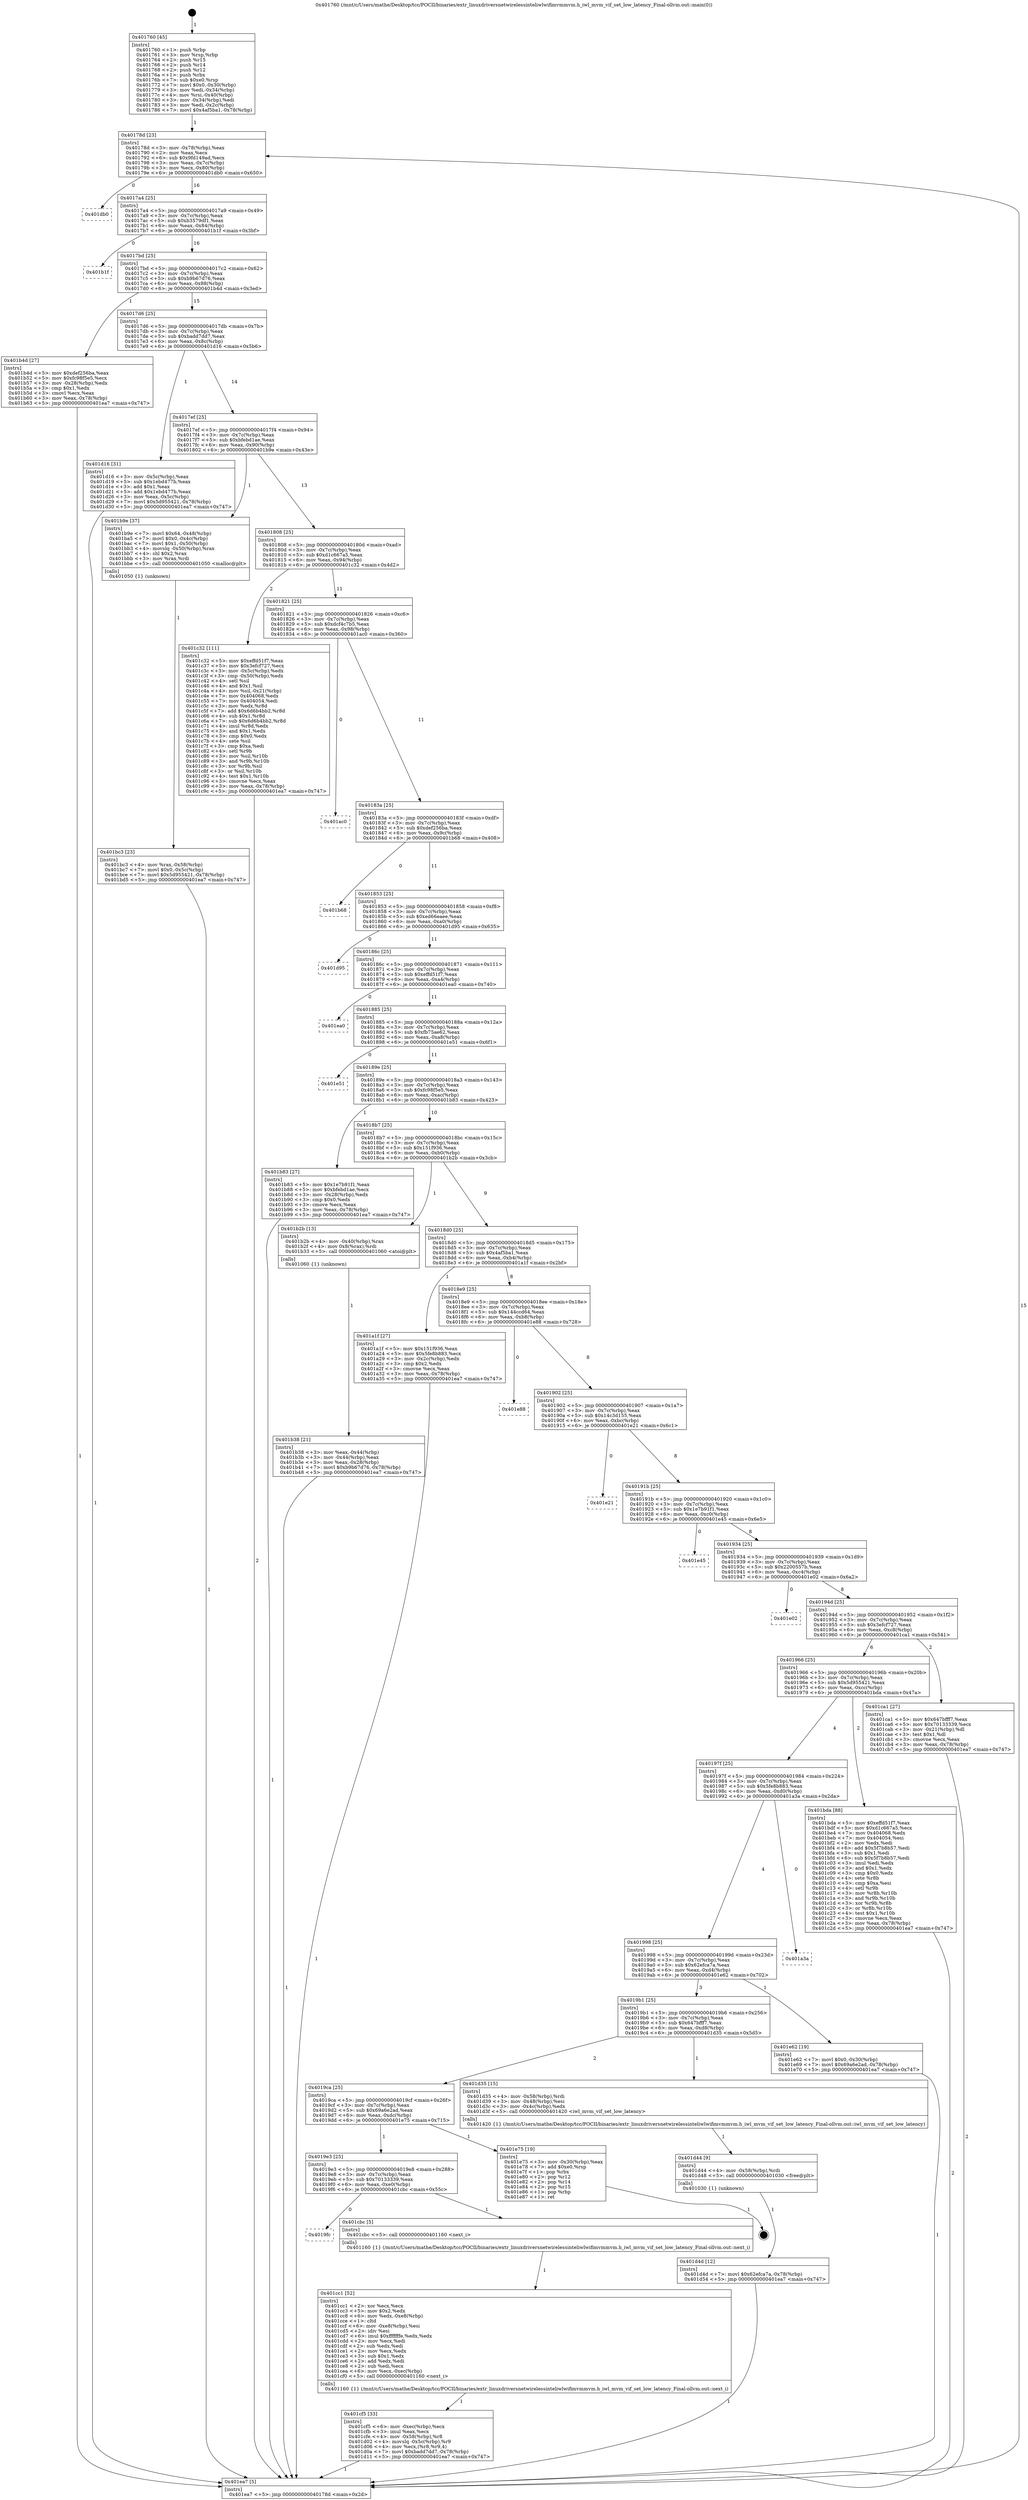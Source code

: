 digraph "0x401760" {
  label = "0x401760 (/mnt/c/Users/mathe/Desktop/tcc/POCII/binaries/extr_linuxdriversnetwirelessinteliwlwifimvmmvm.h_iwl_mvm_vif_set_low_latency_Final-ollvm.out::main(0))"
  labelloc = "t"
  node[shape=record]

  Entry [label="",width=0.3,height=0.3,shape=circle,fillcolor=black,style=filled]
  "0x40178d" [label="{
     0x40178d [23]\l
     | [instrs]\l
     &nbsp;&nbsp;0x40178d \<+3\>: mov -0x78(%rbp),%eax\l
     &nbsp;&nbsp;0x401790 \<+2\>: mov %eax,%ecx\l
     &nbsp;&nbsp;0x401792 \<+6\>: sub $0x9fd149ad,%ecx\l
     &nbsp;&nbsp;0x401798 \<+3\>: mov %eax,-0x7c(%rbp)\l
     &nbsp;&nbsp;0x40179b \<+3\>: mov %ecx,-0x80(%rbp)\l
     &nbsp;&nbsp;0x40179e \<+6\>: je 0000000000401db0 \<main+0x650\>\l
  }"]
  "0x401db0" [label="{
     0x401db0\l
  }", style=dashed]
  "0x4017a4" [label="{
     0x4017a4 [25]\l
     | [instrs]\l
     &nbsp;&nbsp;0x4017a4 \<+5\>: jmp 00000000004017a9 \<main+0x49\>\l
     &nbsp;&nbsp;0x4017a9 \<+3\>: mov -0x7c(%rbp),%eax\l
     &nbsp;&nbsp;0x4017ac \<+5\>: sub $0xb3579df1,%eax\l
     &nbsp;&nbsp;0x4017b1 \<+6\>: mov %eax,-0x84(%rbp)\l
     &nbsp;&nbsp;0x4017b7 \<+6\>: je 0000000000401b1f \<main+0x3bf\>\l
  }"]
  Exit [label="",width=0.3,height=0.3,shape=circle,fillcolor=black,style=filled,peripheries=2]
  "0x401b1f" [label="{
     0x401b1f\l
  }", style=dashed]
  "0x4017bd" [label="{
     0x4017bd [25]\l
     | [instrs]\l
     &nbsp;&nbsp;0x4017bd \<+5\>: jmp 00000000004017c2 \<main+0x62\>\l
     &nbsp;&nbsp;0x4017c2 \<+3\>: mov -0x7c(%rbp),%eax\l
     &nbsp;&nbsp;0x4017c5 \<+5\>: sub $0xb9b67d76,%eax\l
     &nbsp;&nbsp;0x4017ca \<+6\>: mov %eax,-0x88(%rbp)\l
     &nbsp;&nbsp;0x4017d0 \<+6\>: je 0000000000401b4d \<main+0x3ed\>\l
  }"]
  "0x401d4d" [label="{
     0x401d4d [12]\l
     | [instrs]\l
     &nbsp;&nbsp;0x401d4d \<+7\>: movl $0x62efca7a,-0x78(%rbp)\l
     &nbsp;&nbsp;0x401d54 \<+5\>: jmp 0000000000401ea7 \<main+0x747\>\l
  }"]
  "0x401b4d" [label="{
     0x401b4d [27]\l
     | [instrs]\l
     &nbsp;&nbsp;0x401b4d \<+5\>: mov $0xdef256ba,%eax\l
     &nbsp;&nbsp;0x401b52 \<+5\>: mov $0xfc98f5e5,%ecx\l
     &nbsp;&nbsp;0x401b57 \<+3\>: mov -0x28(%rbp),%edx\l
     &nbsp;&nbsp;0x401b5a \<+3\>: cmp $0x1,%edx\l
     &nbsp;&nbsp;0x401b5d \<+3\>: cmovl %ecx,%eax\l
     &nbsp;&nbsp;0x401b60 \<+3\>: mov %eax,-0x78(%rbp)\l
     &nbsp;&nbsp;0x401b63 \<+5\>: jmp 0000000000401ea7 \<main+0x747\>\l
  }"]
  "0x4017d6" [label="{
     0x4017d6 [25]\l
     | [instrs]\l
     &nbsp;&nbsp;0x4017d6 \<+5\>: jmp 00000000004017db \<main+0x7b\>\l
     &nbsp;&nbsp;0x4017db \<+3\>: mov -0x7c(%rbp),%eax\l
     &nbsp;&nbsp;0x4017de \<+5\>: sub $0xbadd7dd7,%eax\l
     &nbsp;&nbsp;0x4017e3 \<+6\>: mov %eax,-0x8c(%rbp)\l
     &nbsp;&nbsp;0x4017e9 \<+6\>: je 0000000000401d16 \<main+0x5b6\>\l
  }"]
  "0x401d44" [label="{
     0x401d44 [9]\l
     | [instrs]\l
     &nbsp;&nbsp;0x401d44 \<+4\>: mov -0x58(%rbp),%rdi\l
     &nbsp;&nbsp;0x401d48 \<+5\>: call 0000000000401030 \<free@plt\>\l
     | [calls]\l
     &nbsp;&nbsp;0x401030 \{1\} (unknown)\l
  }"]
  "0x401d16" [label="{
     0x401d16 [31]\l
     | [instrs]\l
     &nbsp;&nbsp;0x401d16 \<+3\>: mov -0x5c(%rbp),%eax\l
     &nbsp;&nbsp;0x401d19 \<+5\>: sub $0x1ebd477b,%eax\l
     &nbsp;&nbsp;0x401d1e \<+3\>: add $0x1,%eax\l
     &nbsp;&nbsp;0x401d21 \<+5\>: add $0x1ebd477b,%eax\l
     &nbsp;&nbsp;0x401d26 \<+3\>: mov %eax,-0x5c(%rbp)\l
     &nbsp;&nbsp;0x401d29 \<+7\>: movl $0x5d955421,-0x78(%rbp)\l
     &nbsp;&nbsp;0x401d30 \<+5\>: jmp 0000000000401ea7 \<main+0x747\>\l
  }"]
  "0x4017ef" [label="{
     0x4017ef [25]\l
     | [instrs]\l
     &nbsp;&nbsp;0x4017ef \<+5\>: jmp 00000000004017f4 \<main+0x94\>\l
     &nbsp;&nbsp;0x4017f4 \<+3\>: mov -0x7c(%rbp),%eax\l
     &nbsp;&nbsp;0x4017f7 \<+5\>: sub $0xbfebd1ae,%eax\l
     &nbsp;&nbsp;0x4017fc \<+6\>: mov %eax,-0x90(%rbp)\l
     &nbsp;&nbsp;0x401802 \<+6\>: je 0000000000401b9e \<main+0x43e\>\l
  }"]
  "0x401cf5" [label="{
     0x401cf5 [33]\l
     | [instrs]\l
     &nbsp;&nbsp;0x401cf5 \<+6\>: mov -0xec(%rbp),%ecx\l
     &nbsp;&nbsp;0x401cfb \<+3\>: imul %eax,%ecx\l
     &nbsp;&nbsp;0x401cfe \<+4\>: mov -0x58(%rbp),%r8\l
     &nbsp;&nbsp;0x401d02 \<+4\>: movslq -0x5c(%rbp),%r9\l
     &nbsp;&nbsp;0x401d06 \<+4\>: mov %ecx,(%r8,%r9,4)\l
     &nbsp;&nbsp;0x401d0a \<+7\>: movl $0xbadd7dd7,-0x78(%rbp)\l
     &nbsp;&nbsp;0x401d11 \<+5\>: jmp 0000000000401ea7 \<main+0x747\>\l
  }"]
  "0x401b9e" [label="{
     0x401b9e [37]\l
     | [instrs]\l
     &nbsp;&nbsp;0x401b9e \<+7\>: movl $0x64,-0x48(%rbp)\l
     &nbsp;&nbsp;0x401ba5 \<+7\>: movl $0x0,-0x4c(%rbp)\l
     &nbsp;&nbsp;0x401bac \<+7\>: movl $0x1,-0x50(%rbp)\l
     &nbsp;&nbsp;0x401bb3 \<+4\>: movslq -0x50(%rbp),%rax\l
     &nbsp;&nbsp;0x401bb7 \<+4\>: shl $0x2,%rax\l
     &nbsp;&nbsp;0x401bbb \<+3\>: mov %rax,%rdi\l
     &nbsp;&nbsp;0x401bbe \<+5\>: call 0000000000401050 \<malloc@plt\>\l
     | [calls]\l
     &nbsp;&nbsp;0x401050 \{1\} (unknown)\l
  }"]
  "0x401808" [label="{
     0x401808 [25]\l
     | [instrs]\l
     &nbsp;&nbsp;0x401808 \<+5\>: jmp 000000000040180d \<main+0xad\>\l
     &nbsp;&nbsp;0x40180d \<+3\>: mov -0x7c(%rbp),%eax\l
     &nbsp;&nbsp;0x401810 \<+5\>: sub $0xd1c667a5,%eax\l
     &nbsp;&nbsp;0x401815 \<+6\>: mov %eax,-0x94(%rbp)\l
     &nbsp;&nbsp;0x40181b \<+6\>: je 0000000000401c32 \<main+0x4d2\>\l
  }"]
  "0x401cc1" [label="{
     0x401cc1 [52]\l
     | [instrs]\l
     &nbsp;&nbsp;0x401cc1 \<+2\>: xor %ecx,%ecx\l
     &nbsp;&nbsp;0x401cc3 \<+5\>: mov $0x2,%edx\l
     &nbsp;&nbsp;0x401cc8 \<+6\>: mov %edx,-0xe8(%rbp)\l
     &nbsp;&nbsp;0x401cce \<+1\>: cltd\l
     &nbsp;&nbsp;0x401ccf \<+6\>: mov -0xe8(%rbp),%esi\l
     &nbsp;&nbsp;0x401cd5 \<+2\>: idiv %esi\l
     &nbsp;&nbsp;0x401cd7 \<+6\>: imul $0xfffffffe,%edx,%edx\l
     &nbsp;&nbsp;0x401cdd \<+2\>: mov %ecx,%edi\l
     &nbsp;&nbsp;0x401cdf \<+2\>: sub %edx,%edi\l
     &nbsp;&nbsp;0x401ce1 \<+2\>: mov %ecx,%edx\l
     &nbsp;&nbsp;0x401ce3 \<+3\>: sub $0x1,%edx\l
     &nbsp;&nbsp;0x401ce6 \<+2\>: add %edx,%edi\l
     &nbsp;&nbsp;0x401ce8 \<+2\>: sub %edi,%ecx\l
     &nbsp;&nbsp;0x401cea \<+6\>: mov %ecx,-0xec(%rbp)\l
     &nbsp;&nbsp;0x401cf0 \<+5\>: call 0000000000401160 \<next_i\>\l
     | [calls]\l
     &nbsp;&nbsp;0x401160 \{1\} (/mnt/c/Users/mathe/Desktop/tcc/POCII/binaries/extr_linuxdriversnetwirelessinteliwlwifimvmmvm.h_iwl_mvm_vif_set_low_latency_Final-ollvm.out::next_i)\l
  }"]
  "0x401c32" [label="{
     0x401c32 [111]\l
     | [instrs]\l
     &nbsp;&nbsp;0x401c32 \<+5\>: mov $0xeffd51f7,%eax\l
     &nbsp;&nbsp;0x401c37 \<+5\>: mov $0x3efcf727,%ecx\l
     &nbsp;&nbsp;0x401c3c \<+3\>: mov -0x5c(%rbp),%edx\l
     &nbsp;&nbsp;0x401c3f \<+3\>: cmp -0x50(%rbp),%edx\l
     &nbsp;&nbsp;0x401c42 \<+4\>: setl %sil\l
     &nbsp;&nbsp;0x401c46 \<+4\>: and $0x1,%sil\l
     &nbsp;&nbsp;0x401c4a \<+4\>: mov %sil,-0x21(%rbp)\l
     &nbsp;&nbsp;0x401c4e \<+7\>: mov 0x404068,%edx\l
     &nbsp;&nbsp;0x401c55 \<+7\>: mov 0x404054,%edi\l
     &nbsp;&nbsp;0x401c5c \<+3\>: mov %edx,%r8d\l
     &nbsp;&nbsp;0x401c5f \<+7\>: add $0x6d6b4bb2,%r8d\l
     &nbsp;&nbsp;0x401c66 \<+4\>: sub $0x1,%r8d\l
     &nbsp;&nbsp;0x401c6a \<+7\>: sub $0x6d6b4bb2,%r8d\l
     &nbsp;&nbsp;0x401c71 \<+4\>: imul %r8d,%edx\l
     &nbsp;&nbsp;0x401c75 \<+3\>: and $0x1,%edx\l
     &nbsp;&nbsp;0x401c78 \<+3\>: cmp $0x0,%edx\l
     &nbsp;&nbsp;0x401c7b \<+4\>: sete %sil\l
     &nbsp;&nbsp;0x401c7f \<+3\>: cmp $0xa,%edi\l
     &nbsp;&nbsp;0x401c82 \<+4\>: setl %r9b\l
     &nbsp;&nbsp;0x401c86 \<+3\>: mov %sil,%r10b\l
     &nbsp;&nbsp;0x401c89 \<+3\>: and %r9b,%r10b\l
     &nbsp;&nbsp;0x401c8c \<+3\>: xor %r9b,%sil\l
     &nbsp;&nbsp;0x401c8f \<+3\>: or %sil,%r10b\l
     &nbsp;&nbsp;0x401c92 \<+4\>: test $0x1,%r10b\l
     &nbsp;&nbsp;0x401c96 \<+3\>: cmovne %ecx,%eax\l
     &nbsp;&nbsp;0x401c99 \<+3\>: mov %eax,-0x78(%rbp)\l
     &nbsp;&nbsp;0x401c9c \<+5\>: jmp 0000000000401ea7 \<main+0x747\>\l
  }"]
  "0x401821" [label="{
     0x401821 [25]\l
     | [instrs]\l
     &nbsp;&nbsp;0x401821 \<+5\>: jmp 0000000000401826 \<main+0xc6\>\l
     &nbsp;&nbsp;0x401826 \<+3\>: mov -0x7c(%rbp),%eax\l
     &nbsp;&nbsp;0x401829 \<+5\>: sub $0xdcf4c7b5,%eax\l
     &nbsp;&nbsp;0x40182e \<+6\>: mov %eax,-0x98(%rbp)\l
     &nbsp;&nbsp;0x401834 \<+6\>: je 0000000000401ac0 \<main+0x360\>\l
  }"]
  "0x4019fc" [label="{
     0x4019fc\l
  }", style=dashed]
  "0x401ac0" [label="{
     0x401ac0\l
  }", style=dashed]
  "0x40183a" [label="{
     0x40183a [25]\l
     | [instrs]\l
     &nbsp;&nbsp;0x40183a \<+5\>: jmp 000000000040183f \<main+0xdf\>\l
     &nbsp;&nbsp;0x40183f \<+3\>: mov -0x7c(%rbp),%eax\l
     &nbsp;&nbsp;0x401842 \<+5\>: sub $0xdef256ba,%eax\l
     &nbsp;&nbsp;0x401847 \<+6\>: mov %eax,-0x9c(%rbp)\l
     &nbsp;&nbsp;0x40184d \<+6\>: je 0000000000401b68 \<main+0x408\>\l
  }"]
  "0x401cbc" [label="{
     0x401cbc [5]\l
     | [instrs]\l
     &nbsp;&nbsp;0x401cbc \<+5\>: call 0000000000401160 \<next_i\>\l
     | [calls]\l
     &nbsp;&nbsp;0x401160 \{1\} (/mnt/c/Users/mathe/Desktop/tcc/POCII/binaries/extr_linuxdriversnetwirelessinteliwlwifimvmmvm.h_iwl_mvm_vif_set_low_latency_Final-ollvm.out::next_i)\l
  }"]
  "0x401b68" [label="{
     0x401b68\l
  }", style=dashed]
  "0x401853" [label="{
     0x401853 [25]\l
     | [instrs]\l
     &nbsp;&nbsp;0x401853 \<+5\>: jmp 0000000000401858 \<main+0xf8\>\l
     &nbsp;&nbsp;0x401858 \<+3\>: mov -0x7c(%rbp),%eax\l
     &nbsp;&nbsp;0x40185b \<+5\>: sub $0xed66eaee,%eax\l
     &nbsp;&nbsp;0x401860 \<+6\>: mov %eax,-0xa0(%rbp)\l
     &nbsp;&nbsp;0x401866 \<+6\>: je 0000000000401d95 \<main+0x635\>\l
  }"]
  "0x4019e3" [label="{
     0x4019e3 [25]\l
     | [instrs]\l
     &nbsp;&nbsp;0x4019e3 \<+5\>: jmp 00000000004019e8 \<main+0x288\>\l
     &nbsp;&nbsp;0x4019e8 \<+3\>: mov -0x7c(%rbp),%eax\l
     &nbsp;&nbsp;0x4019eb \<+5\>: sub $0x70133339,%eax\l
     &nbsp;&nbsp;0x4019f0 \<+6\>: mov %eax,-0xe0(%rbp)\l
     &nbsp;&nbsp;0x4019f6 \<+6\>: je 0000000000401cbc \<main+0x55c\>\l
  }"]
  "0x401d95" [label="{
     0x401d95\l
  }", style=dashed]
  "0x40186c" [label="{
     0x40186c [25]\l
     | [instrs]\l
     &nbsp;&nbsp;0x40186c \<+5\>: jmp 0000000000401871 \<main+0x111\>\l
     &nbsp;&nbsp;0x401871 \<+3\>: mov -0x7c(%rbp),%eax\l
     &nbsp;&nbsp;0x401874 \<+5\>: sub $0xeffd51f7,%eax\l
     &nbsp;&nbsp;0x401879 \<+6\>: mov %eax,-0xa4(%rbp)\l
     &nbsp;&nbsp;0x40187f \<+6\>: je 0000000000401ea0 \<main+0x740\>\l
  }"]
  "0x401e75" [label="{
     0x401e75 [19]\l
     | [instrs]\l
     &nbsp;&nbsp;0x401e75 \<+3\>: mov -0x30(%rbp),%eax\l
     &nbsp;&nbsp;0x401e78 \<+7\>: add $0xe0,%rsp\l
     &nbsp;&nbsp;0x401e7f \<+1\>: pop %rbx\l
     &nbsp;&nbsp;0x401e80 \<+2\>: pop %r12\l
     &nbsp;&nbsp;0x401e82 \<+2\>: pop %r14\l
     &nbsp;&nbsp;0x401e84 \<+2\>: pop %r15\l
     &nbsp;&nbsp;0x401e86 \<+1\>: pop %rbp\l
     &nbsp;&nbsp;0x401e87 \<+1\>: ret\l
  }"]
  "0x401ea0" [label="{
     0x401ea0\l
  }", style=dashed]
  "0x401885" [label="{
     0x401885 [25]\l
     | [instrs]\l
     &nbsp;&nbsp;0x401885 \<+5\>: jmp 000000000040188a \<main+0x12a\>\l
     &nbsp;&nbsp;0x40188a \<+3\>: mov -0x7c(%rbp),%eax\l
     &nbsp;&nbsp;0x40188d \<+5\>: sub $0xfb75ae62,%eax\l
     &nbsp;&nbsp;0x401892 \<+6\>: mov %eax,-0xa8(%rbp)\l
     &nbsp;&nbsp;0x401898 \<+6\>: je 0000000000401e51 \<main+0x6f1\>\l
  }"]
  "0x4019ca" [label="{
     0x4019ca [25]\l
     | [instrs]\l
     &nbsp;&nbsp;0x4019ca \<+5\>: jmp 00000000004019cf \<main+0x26f\>\l
     &nbsp;&nbsp;0x4019cf \<+3\>: mov -0x7c(%rbp),%eax\l
     &nbsp;&nbsp;0x4019d2 \<+5\>: sub $0x69a6e2ad,%eax\l
     &nbsp;&nbsp;0x4019d7 \<+6\>: mov %eax,-0xdc(%rbp)\l
     &nbsp;&nbsp;0x4019dd \<+6\>: je 0000000000401e75 \<main+0x715\>\l
  }"]
  "0x401e51" [label="{
     0x401e51\l
  }", style=dashed]
  "0x40189e" [label="{
     0x40189e [25]\l
     | [instrs]\l
     &nbsp;&nbsp;0x40189e \<+5\>: jmp 00000000004018a3 \<main+0x143\>\l
     &nbsp;&nbsp;0x4018a3 \<+3\>: mov -0x7c(%rbp),%eax\l
     &nbsp;&nbsp;0x4018a6 \<+5\>: sub $0xfc98f5e5,%eax\l
     &nbsp;&nbsp;0x4018ab \<+6\>: mov %eax,-0xac(%rbp)\l
     &nbsp;&nbsp;0x4018b1 \<+6\>: je 0000000000401b83 \<main+0x423\>\l
  }"]
  "0x401d35" [label="{
     0x401d35 [15]\l
     | [instrs]\l
     &nbsp;&nbsp;0x401d35 \<+4\>: mov -0x58(%rbp),%rdi\l
     &nbsp;&nbsp;0x401d39 \<+3\>: mov -0x48(%rbp),%esi\l
     &nbsp;&nbsp;0x401d3c \<+3\>: mov -0x4c(%rbp),%edx\l
     &nbsp;&nbsp;0x401d3f \<+5\>: call 0000000000401420 \<iwl_mvm_vif_set_low_latency\>\l
     | [calls]\l
     &nbsp;&nbsp;0x401420 \{1\} (/mnt/c/Users/mathe/Desktop/tcc/POCII/binaries/extr_linuxdriversnetwirelessinteliwlwifimvmmvm.h_iwl_mvm_vif_set_low_latency_Final-ollvm.out::iwl_mvm_vif_set_low_latency)\l
  }"]
  "0x401b83" [label="{
     0x401b83 [27]\l
     | [instrs]\l
     &nbsp;&nbsp;0x401b83 \<+5\>: mov $0x1e7b91f1,%eax\l
     &nbsp;&nbsp;0x401b88 \<+5\>: mov $0xbfebd1ae,%ecx\l
     &nbsp;&nbsp;0x401b8d \<+3\>: mov -0x28(%rbp),%edx\l
     &nbsp;&nbsp;0x401b90 \<+3\>: cmp $0x0,%edx\l
     &nbsp;&nbsp;0x401b93 \<+3\>: cmove %ecx,%eax\l
     &nbsp;&nbsp;0x401b96 \<+3\>: mov %eax,-0x78(%rbp)\l
     &nbsp;&nbsp;0x401b99 \<+5\>: jmp 0000000000401ea7 \<main+0x747\>\l
  }"]
  "0x4018b7" [label="{
     0x4018b7 [25]\l
     | [instrs]\l
     &nbsp;&nbsp;0x4018b7 \<+5\>: jmp 00000000004018bc \<main+0x15c\>\l
     &nbsp;&nbsp;0x4018bc \<+3\>: mov -0x7c(%rbp),%eax\l
     &nbsp;&nbsp;0x4018bf \<+5\>: sub $0x151f936,%eax\l
     &nbsp;&nbsp;0x4018c4 \<+6\>: mov %eax,-0xb0(%rbp)\l
     &nbsp;&nbsp;0x4018ca \<+6\>: je 0000000000401b2b \<main+0x3cb\>\l
  }"]
  "0x4019b1" [label="{
     0x4019b1 [25]\l
     | [instrs]\l
     &nbsp;&nbsp;0x4019b1 \<+5\>: jmp 00000000004019b6 \<main+0x256\>\l
     &nbsp;&nbsp;0x4019b6 \<+3\>: mov -0x7c(%rbp),%eax\l
     &nbsp;&nbsp;0x4019b9 \<+5\>: sub $0x647bfff7,%eax\l
     &nbsp;&nbsp;0x4019be \<+6\>: mov %eax,-0xd8(%rbp)\l
     &nbsp;&nbsp;0x4019c4 \<+6\>: je 0000000000401d35 \<main+0x5d5\>\l
  }"]
  "0x401b2b" [label="{
     0x401b2b [13]\l
     | [instrs]\l
     &nbsp;&nbsp;0x401b2b \<+4\>: mov -0x40(%rbp),%rax\l
     &nbsp;&nbsp;0x401b2f \<+4\>: mov 0x8(%rax),%rdi\l
     &nbsp;&nbsp;0x401b33 \<+5\>: call 0000000000401060 \<atoi@plt\>\l
     | [calls]\l
     &nbsp;&nbsp;0x401060 \{1\} (unknown)\l
  }"]
  "0x4018d0" [label="{
     0x4018d0 [25]\l
     | [instrs]\l
     &nbsp;&nbsp;0x4018d0 \<+5\>: jmp 00000000004018d5 \<main+0x175\>\l
     &nbsp;&nbsp;0x4018d5 \<+3\>: mov -0x7c(%rbp),%eax\l
     &nbsp;&nbsp;0x4018d8 \<+5\>: sub $0x4af5ba1,%eax\l
     &nbsp;&nbsp;0x4018dd \<+6\>: mov %eax,-0xb4(%rbp)\l
     &nbsp;&nbsp;0x4018e3 \<+6\>: je 0000000000401a1f \<main+0x2bf\>\l
  }"]
  "0x401e62" [label="{
     0x401e62 [19]\l
     | [instrs]\l
     &nbsp;&nbsp;0x401e62 \<+7\>: movl $0x0,-0x30(%rbp)\l
     &nbsp;&nbsp;0x401e69 \<+7\>: movl $0x69a6e2ad,-0x78(%rbp)\l
     &nbsp;&nbsp;0x401e70 \<+5\>: jmp 0000000000401ea7 \<main+0x747\>\l
  }"]
  "0x401a1f" [label="{
     0x401a1f [27]\l
     | [instrs]\l
     &nbsp;&nbsp;0x401a1f \<+5\>: mov $0x151f936,%eax\l
     &nbsp;&nbsp;0x401a24 \<+5\>: mov $0x5fe8b883,%ecx\l
     &nbsp;&nbsp;0x401a29 \<+3\>: mov -0x2c(%rbp),%edx\l
     &nbsp;&nbsp;0x401a2c \<+3\>: cmp $0x2,%edx\l
     &nbsp;&nbsp;0x401a2f \<+3\>: cmovne %ecx,%eax\l
     &nbsp;&nbsp;0x401a32 \<+3\>: mov %eax,-0x78(%rbp)\l
     &nbsp;&nbsp;0x401a35 \<+5\>: jmp 0000000000401ea7 \<main+0x747\>\l
  }"]
  "0x4018e9" [label="{
     0x4018e9 [25]\l
     | [instrs]\l
     &nbsp;&nbsp;0x4018e9 \<+5\>: jmp 00000000004018ee \<main+0x18e\>\l
     &nbsp;&nbsp;0x4018ee \<+3\>: mov -0x7c(%rbp),%eax\l
     &nbsp;&nbsp;0x4018f1 \<+5\>: sub $0x144ccd64,%eax\l
     &nbsp;&nbsp;0x4018f6 \<+6\>: mov %eax,-0xb8(%rbp)\l
     &nbsp;&nbsp;0x4018fc \<+6\>: je 0000000000401e88 \<main+0x728\>\l
  }"]
  "0x401ea7" [label="{
     0x401ea7 [5]\l
     | [instrs]\l
     &nbsp;&nbsp;0x401ea7 \<+5\>: jmp 000000000040178d \<main+0x2d\>\l
  }"]
  "0x401760" [label="{
     0x401760 [45]\l
     | [instrs]\l
     &nbsp;&nbsp;0x401760 \<+1\>: push %rbp\l
     &nbsp;&nbsp;0x401761 \<+3\>: mov %rsp,%rbp\l
     &nbsp;&nbsp;0x401764 \<+2\>: push %r15\l
     &nbsp;&nbsp;0x401766 \<+2\>: push %r14\l
     &nbsp;&nbsp;0x401768 \<+2\>: push %r12\l
     &nbsp;&nbsp;0x40176a \<+1\>: push %rbx\l
     &nbsp;&nbsp;0x40176b \<+7\>: sub $0xe0,%rsp\l
     &nbsp;&nbsp;0x401772 \<+7\>: movl $0x0,-0x30(%rbp)\l
     &nbsp;&nbsp;0x401779 \<+3\>: mov %edi,-0x34(%rbp)\l
     &nbsp;&nbsp;0x40177c \<+4\>: mov %rsi,-0x40(%rbp)\l
     &nbsp;&nbsp;0x401780 \<+3\>: mov -0x34(%rbp),%edi\l
     &nbsp;&nbsp;0x401783 \<+3\>: mov %edi,-0x2c(%rbp)\l
     &nbsp;&nbsp;0x401786 \<+7\>: movl $0x4af5ba1,-0x78(%rbp)\l
  }"]
  "0x401b38" [label="{
     0x401b38 [21]\l
     | [instrs]\l
     &nbsp;&nbsp;0x401b38 \<+3\>: mov %eax,-0x44(%rbp)\l
     &nbsp;&nbsp;0x401b3b \<+3\>: mov -0x44(%rbp),%eax\l
     &nbsp;&nbsp;0x401b3e \<+3\>: mov %eax,-0x28(%rbp)\l
     &nbsp;&nbsp;0x401b41 \<+7\>: movl $0xb9b67d76,-0x78(%rbp)\l
     &nbsp;&nbsp;0x401b48 \<+5\>: jmp 0000000000401ea7 \<main+0x747\>\l
  }"]
  "0x401bc3" [label="{
     0x401bc3 [23]\l
     | [instrs]\l
     &nbsp;&nbsp;0x401bc3 \<+4\>: mov %rax,-0x58(%rbp)\l
     &nbsp;&nbsp;0x401bc7 \<+7\>: movl $0x0,-0x5c(%rbp)\l
     &nbsp;&nbsp;0x401bce \<+7\>: movl $0x5d955421,-0x78(%rbp)\l
     &nbsp;&nbsp;0x401bd5 \<+5\>: jmp 0000000000401ea7 \<main+0x747\>\l
  }"]
  "0x401998" [label="{
     0x401998 [25]\l
     | [instrs]\l
     &nbsp;&nbsp;0x401998 \<+5\>: jmp 000000000040199d \<main+0x23d\>\l
     &nbsp;&nbsp;0x40199d \<+3\>: mov -0x7c(%rbp),%eax\l
     &nbsp;&nbsp;0x4019a0 \<+5\>: sub $0x62efca7a,%eax\l
     &nbsp;&nbsp;0x4019a5 \<+6\>: mov %eax,-0xd4(%rbp)\l
     &nbsp;&nbsp;0x4019ab \<+6\>: je 0000000000401e62 \<main+0x702\>\l
  }"]
  "0x401e88" [label="{
     0x401e88\l
  }", style=dashed]
  "0x401902" [label="{
     0x401902 [25]\l
     | [instrs]\l
     &nbsp;&nbsp;0x401902 \<+5\>: jmp 0000000000401907 \<main+0x1a7\>\l
     &nbsp;&nbsp;0x401907 \<+3\>: mov -0x7c(%rbp),%eax\l
     &nbsp;&nbsp;0x40190a \<+5\>: sub $0x14c3d155,%eax\l
     &nbsp;&nbsp;0x40190f \<+6\>: mov %eax,-0xbc(%rbp)\l
     &nbsp;&nbsp;0x401915 \<+6\>: je 0000000000401e21 \<main+0x6c1\>\l
  }"]
  "0x401a3a" [label="{
     0x401a3a\l
  }", style=dashed]
  "0x401e21" [label="{
     0x401e21\l
  }", style=dashed]
  "0x40191b" [label="{
     0x40191b [25]\l
     | [instrs]\l
     &nbsp;&nbsp;0x40191b \<+5\>: jmp 0000000000401920 \<main+0x1c0\>\l
     &nbsp;&nbsp;0x401920 \<+3\>: mov -0x7c(%rbp),%eax\l
     &nbsp;&nbsp;0x401923 \<+5\>: sub $0x1e7b91f1,%eax\l
     &nbsp;&nbsp;0x401928 \<+6\>: mov %eax,-0xc0(%rbp)\l
     &nbsp;&nbsp;0x40192e \<+6\>: je 0000000000401e45 \<main+0x6e5\>\l
  }"]
  "0x40197f" [label="{
     0x40197f [25]\l
     | [instrs]\l
     &nbsp;&nbsp;0x40197f \<+5\>: jmp 0000000000401984 \<main+0x224\>\l
     &nbsp;&nbsp;0x401984 \<+3\>: mov -0x7c(%rbp),%eax\l
     &nbsp;&nbsp;0x401987 \<+5\>: sub $0x5fe8b883,%eax\l
     &nbsp;&nbsp;0x40198c \<+6\>: mov %eax,-0xd0(%rbp)\l
     &nbsp;&nbsp;0x401992 \<+6\>: je 0000000000401a3a \<main+0x2da\>\l
  }"]
  "0x401e45" [label="{
     0x401e45\l
  }", style=dashed]
  "0x401934" [label="{
     0x401934 [25]\l
     | [instrs]\l
     &nbsp;&nbsp;0x401934 \<+5\>: jmp 0000000000401939 \<main+0x1d9\>\l
     &nbsp;&nbsp;0x401939 \<+3\>: mov -0x7c(%rbp),%eax\l
     &nbsp;&nbsp;0x40193c \<+5\>: sub $0x2200557b,%eax\l
     &nbsp;&nbsp;0x401941 \<+6\>: mov %eax,-0xc4(%rbp)\l
     &nbsp;&nbsp;0x401947 \<+6\>: je 0000000000401e02 \<main+0x6a2\>\l
  }"]
  "0x401bda" [label="{
     0x401bda [88]\l
     | [instrs]\l
     &nbsp;&nbsp;0x401bda \<+5\>: mov $0xeffd51f7,%eax\l
     &nbsp;&nbsp;0x401bdf \<+5\>: mov $0xd1c667a5,%ecx\l
     &nbsp;&nbsp;0x401be4 \<+7\>: mov 0x404068,%edx\l
     &nbsp;&nbsp;0x401beb \<+7\>: mov 0x404054,%esi\l
     &nbsp;&nbsp;0x401bf2 \<+2\>: mov %edx,%edi\l
     &nbsp;&nbsp;0x401bf4 \<+6\>: add $0x5f7b8b57,%edi\l
     &nbsp;&nbsp;0x401bfa \<+3\>: sub $0x1,%edi\l
     &nbsp;&nbsp;0x401bfd \<+6\>: sub $0x5f7b8b57,%edi\l
     &nbsp;&nbsp;0x401c03 \<+3\>: imul %edi,%edx\l
     &nbsp;&nbsp;0x401c06 \<+3\>: and $0x1,%edx\l
     &nbsp;&nbsp;0x401c09 \<+3\>: cmp $0x0,%edx\l
     &nbsp;&nbsp;0x401c0c \<+4\>: sete %r8b\l
     &nbsp;&nbsp;0x401c10 \<+3\>: cmp $0xa,%esi\l
     &nbsp;&nbsp;0x401c13 \<+4\>: setl %r9b\l
     &nbsp;&nbsp;0x401c17 \<+3\>: mov %r8b,%r10b\l
     &nbsp;&nbsp;0x401c1a \<+3\>: and %r9b,%r10b\l
     &nbsp;&nbsp;0x401c1d \<+3\>: xor %r9b,%r8b\l
     &nbsp;&nbsp;0x401c20 \<+3\>: or %r8b,%r10b\l
     &nbsp;&nbsp;0x401c23 \<+4\>: test $0x1,%r10b\l
     &nbsp;&nbsp;0x401c27 \<+3\>: cmovne %ecx,%eax\l
     &nbsp;&nbsp;0x401c2a \<+3\>: mov %eax,-0x78(%rbp)\l
     &nbsp;&nbsp;0x401c2d \<+5\>: jmp 0000000000401ea7 \<main+0x747\>\l
  }"]
  "0x401e02" [label="{
     0x401e02\l
  }", style=dashed]
  "0x40194d" [label="{
     0x40194d [25]\l
     | [instrs]\l
     &nbsp;&nbsp;0x40194d \<+5\>: jmp 0000000000401952 \<main+0x1f2\>\l
     &nbsp;&nbsp;0x401952 \<+3\>: mov -0x7c(%rbp),%eax\l
     &nbsp;&nbsp;0x401955 \<+5\>: sub $0x3efcf727,%eax\l
     &nbsp;&nbsp;0x40195a \<+6\>: mov %eax,-0xc8(%rbp)\l
     &nbsp;&nbsp;0x401960 \<+6\>: je 0000000000401ca1 \<main+0x541\>\l
  }"]
  "0x401966" [label="{
     0x401966 [25]\l
     | [instrs]\l
     &nbsp;&nbsp;0x401966 \<+5\>: jmp 000000000040196b \<main+0x20b\>\l
     &nbsp;&nbsp;0x40196b \<+3\>: mov -0x7c(%rbp),%eax\l
     &nbsp;&nbsp;0x40196e \<+5\>: sub $0x5d955421,%eax\l
     &nbsp;&nbsp;0x401973 \<+6\>: mov %eax,-0xcc(%rbp)\l
     &nbsp;&nbsp;0x401979 \<+6\>: je 0000000000401bda \<main+0x47a\>\l
  }"]
  "0x401ca1" [label="{
     0x401ca1 [27]\l
     | [instrs]\l
     &nbsp;&nbsp;0x401ca1 \<+5\>: mov $0x647bfff7,%eax\l
     &nbsp;&nbsp;0x401ca6 \<+5\>: mov $0x70133339,%ecx\l
     &nbsp;&nbsp;0x401cab \<+3\>: mov -0x21(%rbp),%dl\l
     &nbsp;&nbsp;0x401cae \<+3\>: test $0x1,%dl\l
     &nbsp;&nbsp;0x401cb1 \<+3\>: cmovne %ecx,%eax\l
     &nbsp;&nbsp;0x401cb4 \<+3\>: mov %eax,-0x78(%rbp)\l
     &nbsp;&nbsp;0x401cb7 \<+5\>: jmp 0000000000401ea7 \<main+0x747\>\l
  }"]
  Entry -> "0x401760" [label=" 1"]
  "0x40178d" -> "0x401db0" [label=" 0"]
  "0x40178d" -> "0x4017a4" [label=" 16"]
  "0x401e75" -> Exit [label=" 1"]
  "0x4017a4" -> "0x401b1f" [label=" 0"]
  "0x4017a4" -> "0x4017bd" [label=" 16"]
  "0x401e62" -> "0x401ea7" [label=" 1"]
  "0x4017bd" -> "0x401b4d" [label=" 1"]
  "0x4017bd" -> "0x4017d6" [label=" 15"]
  "0x401d4d" -> "0x401ea7" [label=" 1"]
  "0x4017d6" -> "0x401d16" [label=" 1"]
  "0x4017d6" -> "0x4017ef" [label=" 14"]
  "0x401d44" -> "0x401d4d" [label=" 1"]
  "0x4017ef" -> "0x401b9e" [label=" 1"]
  "0x4017ef" -> "0x401808" [label=" 13"]
  "0x401d35" -> "0x401d44" [label=" 1"]
  "0x401808" -> "0x401c32" [label=" 2"]
  "0x401808" -> "0x401821" [label=" 11"]
  "0x401d16" -> "0x401ea7" [label=" 1"]
  "0x401821" -> "0x401ac0" [label=" 0"]
  "0x401821" -> "0x40183a" [label=" 11"]
  "0x401cf5" -> "0x401ea7" [label=" 1"]
  "0x40183a" -> "0x401b68" [label=" 0"]
  "0x40183a" -> "0x401853" [label=" 11"]
  "0x401cc1" -> "0x401cf5" [label=" 1"]
  "0x401853" -> "0x401d95" [label=" 0"]
  "0x401853" -> "0x40186c" [label=" 11"]
  "0x4019e3" -> "0x4019fc" [label=" 0"]
  "0x40186c" -> "0x401ea0" [label=" 0"]
  "0x40186c" -> "0x401885" [label=" 11"]
  "0x4019e3" -> "0x401cbc" [label=" 1"]
  "0x401885" -> "0x401e51" [label=" 0"]
  "0x401885" -> "0x40189e" [label=" 11"]
  "0x4019ca" -> "0x4019e3" [label=" 1"]
  "0x40189e" -> "0x401b83" [label=" 1"]
  "0x40189e" -> "0x4018b7" [label=" 10"]
  "0x4019ca" -> "0x401e75" [label=" 1"]
  "0x4018b7" -> "0x401b2b" [label=" 1"]
  "0x4018b7" -> "0x4018d0" [label=" 9"]
  "0x4019b1" -> "0x4019ca" [label=" 2"]
  "0x4018d0" -> "0x401a1f" [label=" 1"]
  "0x4018d0" -> "0x4018e9" [label=" 8"]
  "0x401a1f" -> "0x401ea7" [label=" 1"]
  "0x401760" -> "0x40178d" [label=" 1"]
  "0x401ea7" -> "0x40178d" [label=" 15"]
  "0x401b2b" -> "0x401b38" [label=" 1"]
  "0x401b38" -> "0x401ea7" [label=" 1"]
  "0x401b4d" -> "0x401ea7" [label=" 1"]
  "0x401b83" -> "0x401ea7" [label=" 1"]
  "0x401b9e" -> "0x401bc3" [label=" 1"]
  "0x401bc3" -> "0x401ea7" [label=" 1"]
  "0x4019b1" -> "0x401d35" [label=" 1"]
  "0x4018e9" -> "0x401e88" [label=" 0"]
  "0x4018e9" -> "0x401902" [label=" 8"]
  "0x401998" -> "0x4019b1" [label=" 3"]
  "0x401902" -> "0x401e21" [label=" 0"]
  "0x401902" -> "0x40191b" [label=" 8"]
  "0x401998" -> "0x401e62" [label=" 1"]
  "0x40191b" -> "0x401e45" [label=" 0"]
  "0x40191b" -> "0x401934" [label=" 8"]
  "0x40197f" -> "0x401998" [label=" 4"]
  "0x401934" -> "0x401e02" [label=" 0"]
  "0x401934" -> "0x40194d" [label=" 8"]
  "0x40197f" -> "0x401a3a" [label=" 0"]
  "0x40194d" -> "0x401ca1" [label=" 2"]
  "0x40194d" -> "0x401966" [label=" 6"]
  "0x401cbc" -> "0x401cc1" [label=" 1"]
  "0x401966" -> "0x401bda" [label=" 2"]
  "0x401966" -> "0x40197f" [label=" 4"]
  "0x401bda" -> "0x401ea7" [label=" 2"]
  "0x401c32" -> "0x401ea7" [label=" 2"]
  "0x401ca1" -> "0x401ea7" [label=" 2"]
}
